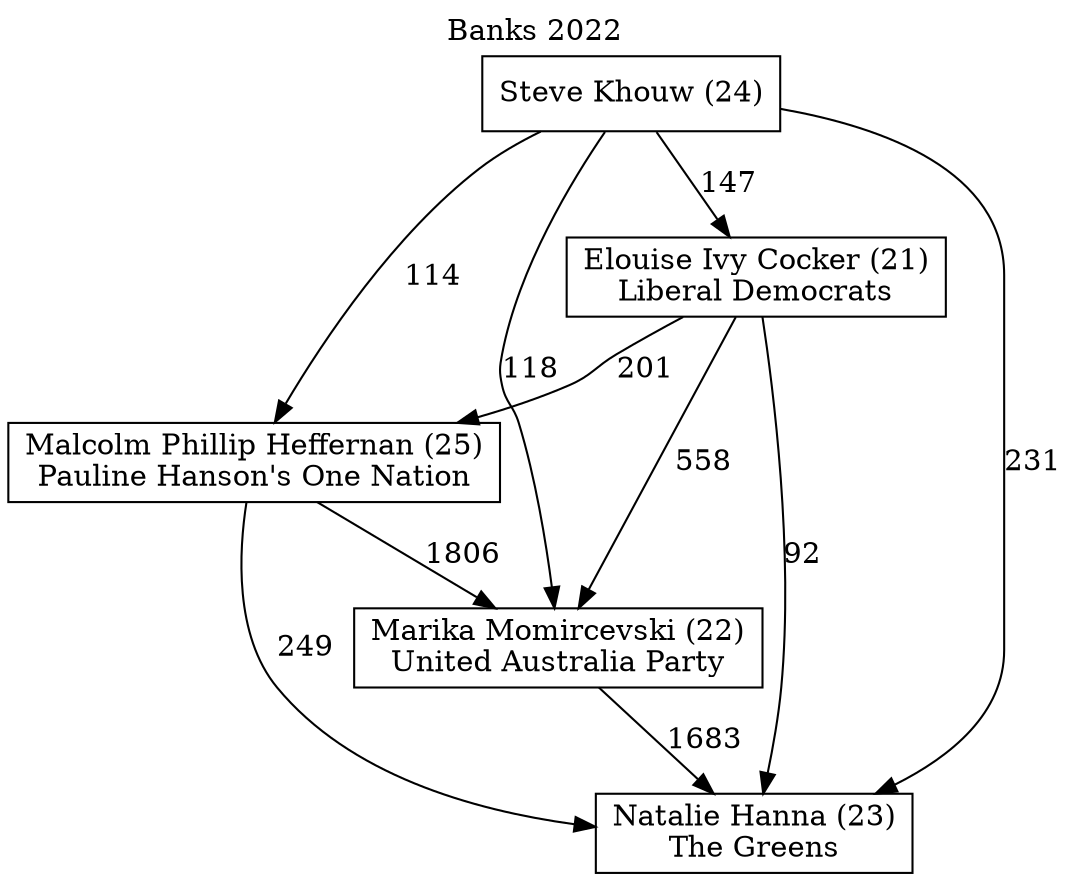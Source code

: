 // House preference flow
digraph "Natalie Hanna (23)_Banks_2022" {
	graph [label="Banks 2022" labelloc=t mclimit=10]
	node [shape=box]
	"Malcolm Phillip Heffernan (25)" [label="Malcolm Phillip Heffernan (25)
Pauline Hanson's One Nation"]
	"Steve Khouw (24)" [label="Steve Khouw (24)
"]
	"Natalie Hanna (23)" [label="Natalie Hanna (23)
The Greens"]
	"Elouise Ivy Cocker (21)" [label="Elouise Ivy Cocker (21)
Liberal Democrats"]
	"Marika Momircevski (22)" [label="Marika Momircevski (22)
United Australia Party"]
	"Elouise Ivy Cocker (21)" -> "Marika Momircevski (22)" [label=558]
	"Steve Khouw (24)" -> "Malcolm Phillip Heffernan (25)" [label=114]
	"Elouise Ivy Cocker (21)" -> "Malcolm Phillip Heffernan (25)" [label=201]
	"Malcolm Phillip Heffernan (25)" -> "Marika Momircevski (22)" [label=1806]
	"Malcolm Phillip Heffernan (25)" -> "Natalie Hanna (23)" [label=249]
	"Steve Khouw (24)" -> "Elouise Ivy Cocker (21)" [label=147]
	"Elouise Ivy Cocker (21)" -> "Natalie Hanna (23)" [label=92]
	"Marika Momircevski (22)" -> "Natalie Hanna (23)" [label=1683]
	"Steve Khouw (24)" -> "Natalie Hanna (23)" [label=231]
	"Steve Khouw (24)" -> "Marika Momircevski (22)" [label=118]
}
